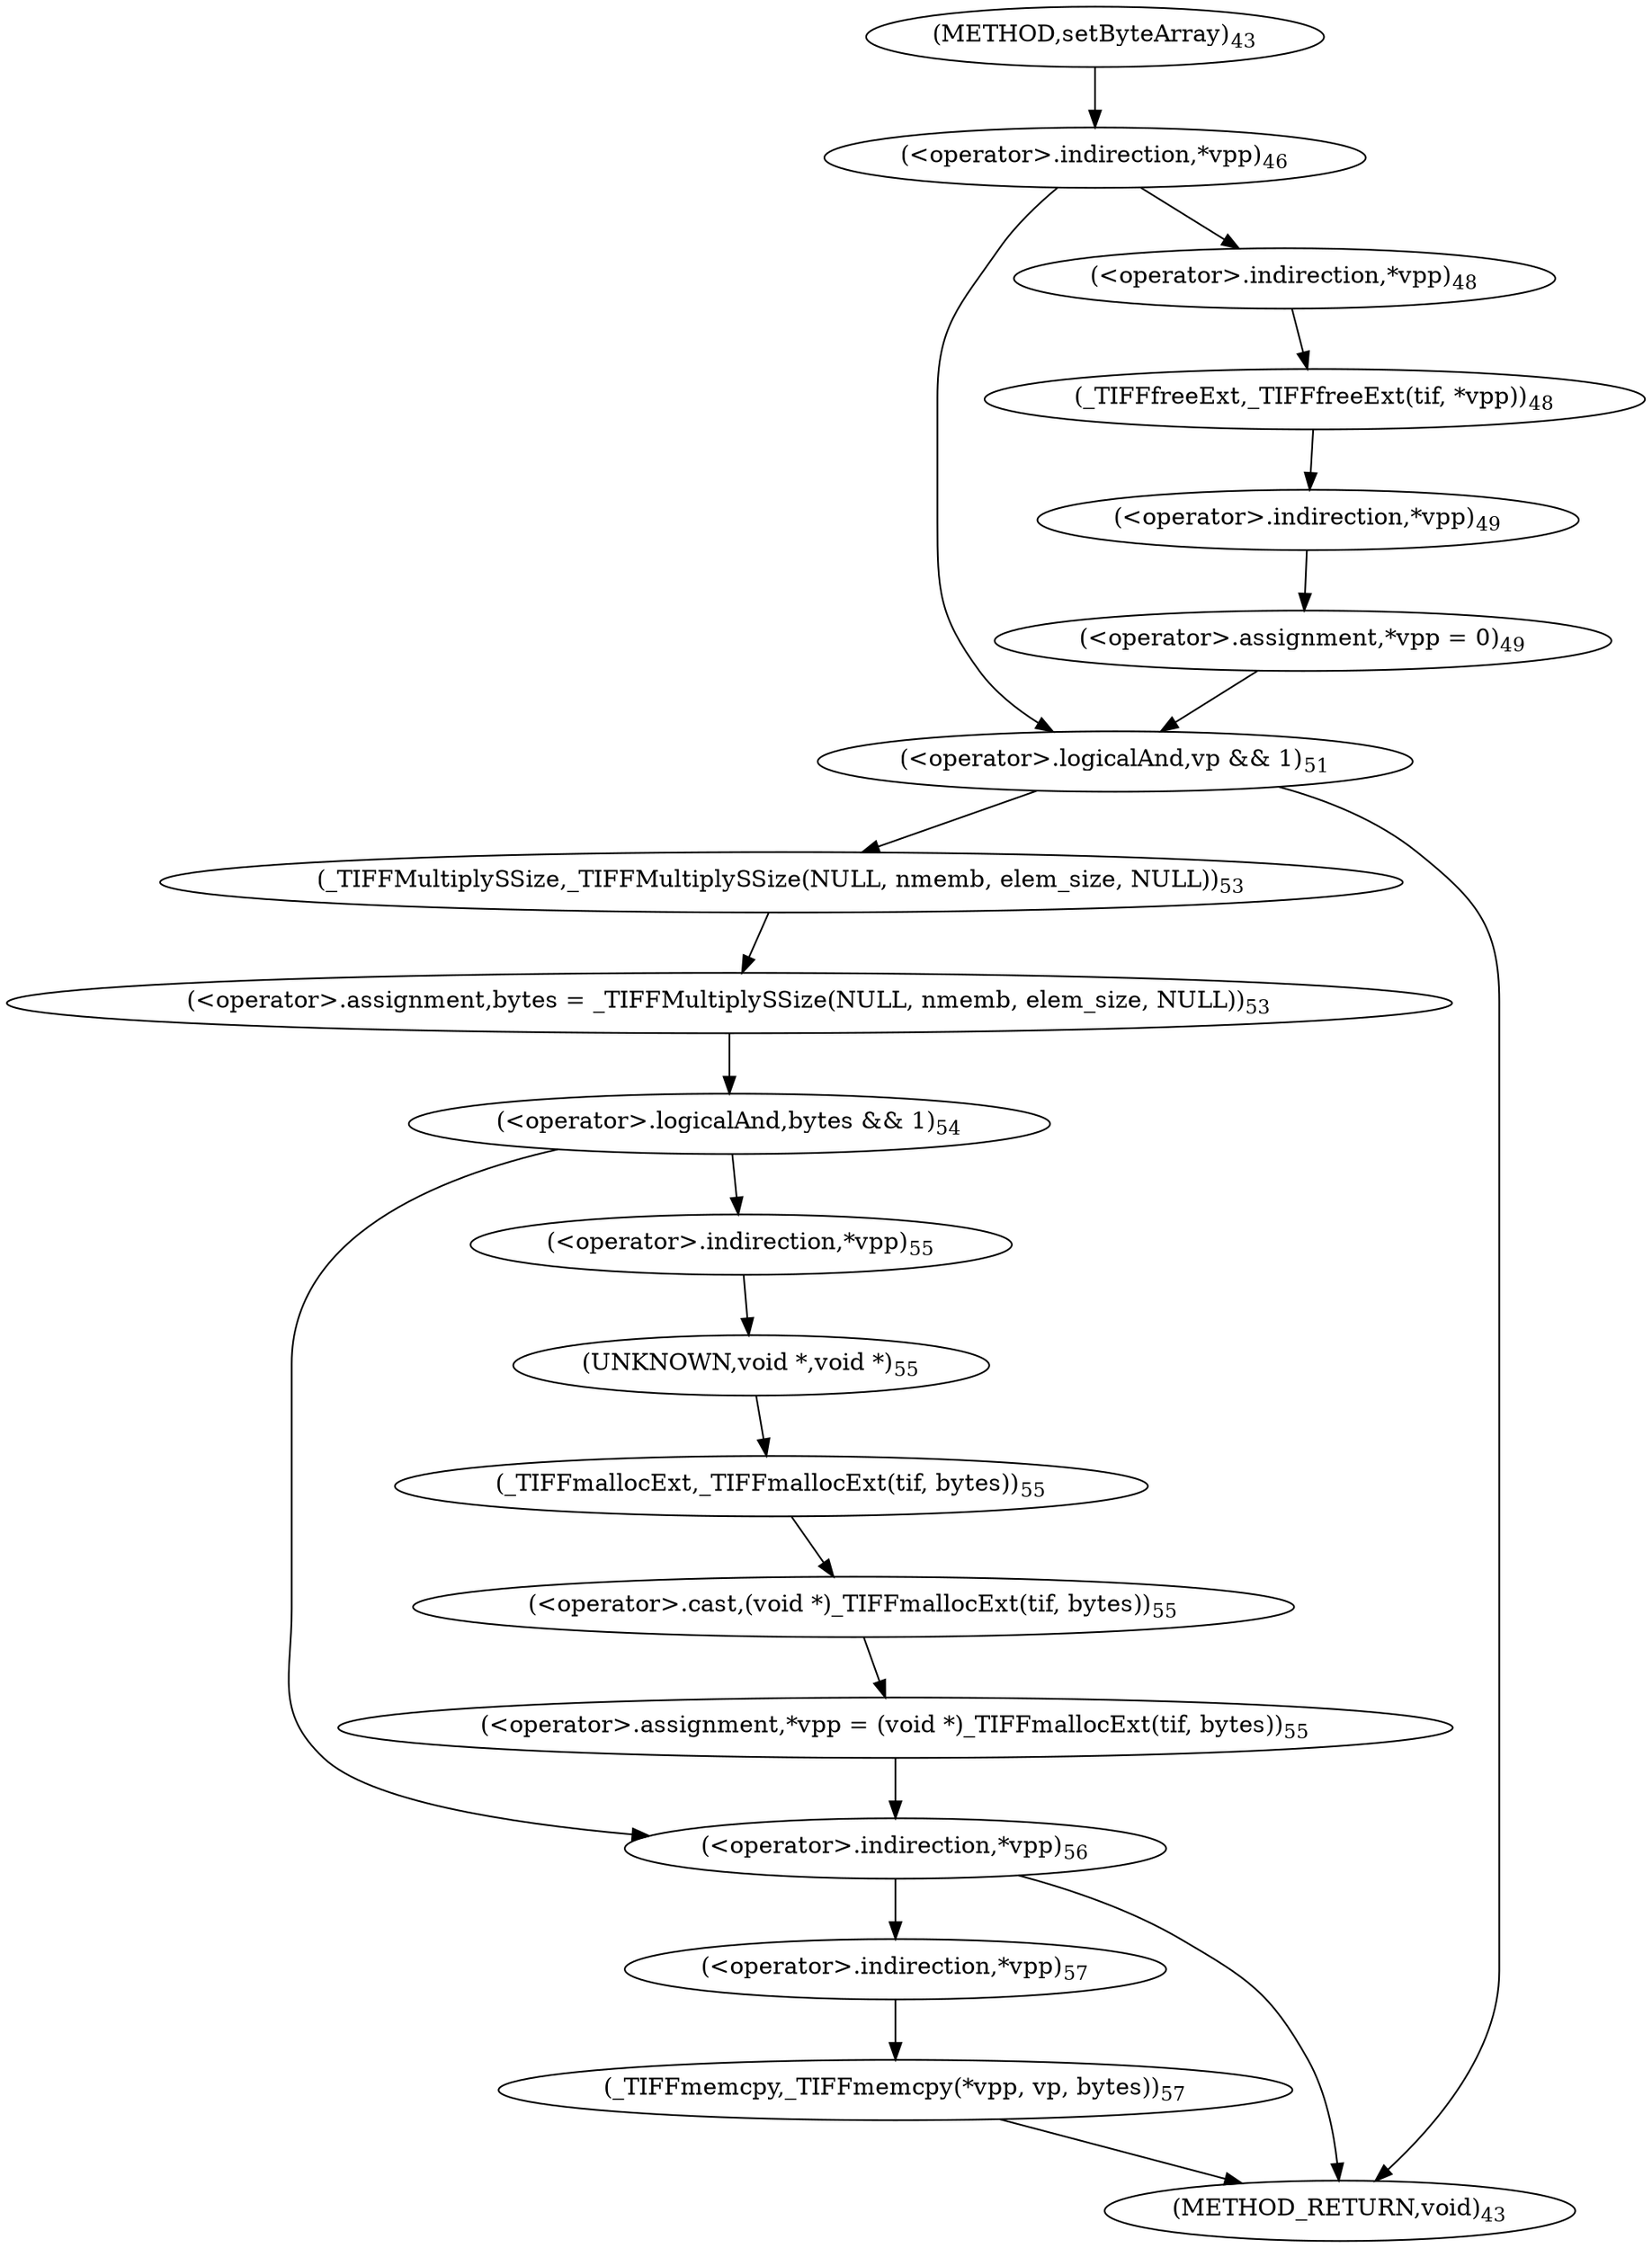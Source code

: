 digraph "setByteArray" {  
"39656" [label = <(&lt;operator&gt;.indirection,*vpp)<SUB>46</SUB>> ]
"39668" [label = <(&lt;operator&gt;.logicalAnd,vp &amp;&amp; 1)<SUB>51</SUB>> ]
"39659" [label = <(_TIFFfreeExt,_TIFFfreeExt(tif, *vpp))<SUB>48</SUB>> ]
"39663" [label = <(&lt;operator&gt;.assignment,*vpp = 0)<SUB>49</SUB>> ]
"39673" [label = <(&lt;operator&gt;.assignment,bytes = _TIFFMultiplySSize(NULL, nmemb, elem_size, NULL))<SUB>53</SUB>> ]
"39661" [label = <(&lt;operator&gt;.indirection,*vpp)<SUB>48</SUB>> ]
"39664" [label = <(&lt;operator&gt;.indirection,*vpp)<SUB>49</SUB>> ]
"39675" [label = <(_TIFFMultiplySSize,_TIFFMultiplySSize(NULL, nmemb, elem_size, NULL))<SUB>53</SUB>> ]
"39681" [label = <(&lt;operator&gt;.logicalAnd,bytes &amp;&amp; 1)<SUB>54</SUB>> ]
"39694" [label = <(&lt;operator&gt;.indirection,*vpp)<SUB>56</SUB>> ]
"39685" [label = <(&lt;operator&gt;.assignment,*vpp = (void *)_TIFFmallocExt(tif, bytes))<SUB>55</SUB>> ]
"39697" [label = <(_TIFFmemcpy,_TIFFmemcpy(*vpp, vp, bytes))<SUB>57</SUB>> ]
"39686" [label = <(&lt;operator&gt;.indirection,*vpp)<SUB>55</SUB>> ]
"39688" [label = <(&lt;operator&gt;.cast,(void *)_TIFFmallocExt(tif, bytes))<SUB>55</SUB>> ]
"39698" [label = <(&lt;operator&gt;.indirection,*vpp)<SUB>57</SUB>> ]
"39689" [label = <(UNKNOWN,void *,void *)<SUB>55</SUB>> ]
"39690" [label = <(_TIFFmallocExt,_TIFFmallocExt(tif, bytes))<SUB>55</SUB>> ]
"39648" [label = <(METHOD,setByteArray)<SUB>43</SUB>> ]
"39702" [label = <(METHOD_RETURN,void)<SUB>43</SUB>> ]
  "39656" -> "39661" 
  "39656" -> "39668" 
  "39668" -> "39702" 
  "39668" -> "39675" 
  "39659" -> "39664" 
  "39663" -> "39668" 
  "39673" -> "39681" 
  "39661" -> "39659" 
  "39664" -> "39663" 
  "39675" -> "39673" 
  "39681" -> "39686" 
  "39681" -> "39694" 
  "39694" -> "39702" 
  "39694" -> "39698" 
  "39685" -> "39694" 
  "39697" -> "39702" 
  "39686" -> "39689" 
  "39688" -> "39685" 
  "39698" -> "39697" 
  "39689" -> "39690" 
  "39690" -> "39688" 
  "39648" -> "39656" 
}
